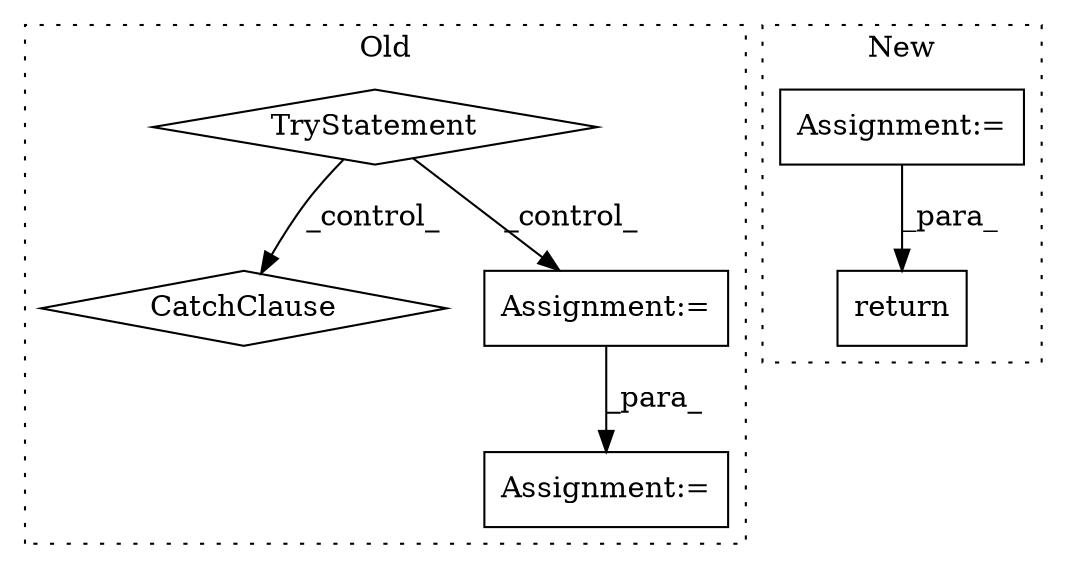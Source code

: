 digraph G {
subgraph cluster0 {
1 [label="CatchClause" a="12" s="16032,16066" l="11,2" shape="diamond"];
3 [label="TryStatement" a="54" s="15984" l="4" shape="diamond"];
5 [label="Assignment:=" a="7" s="16003" l="1" shape="box"];
6 [label="Assignment:=" a="7" s="16126" l="1" shape="box"];
label = "Old";
style="dotted";
}
subgraph cluster1 {
2 [label="return" a="41" s="16990" l="7" shape="box"];
4 [label="Assignment:=" a="7" s="16887" l="2" shape="box"];
label = "New";
style="dotted";
}
3 -> 1 [label="_control_"];
3 -> 5 [label="_control_"];
4 -> 2 [label="_para_"];
5 -> 6 [label="_para_"];
}